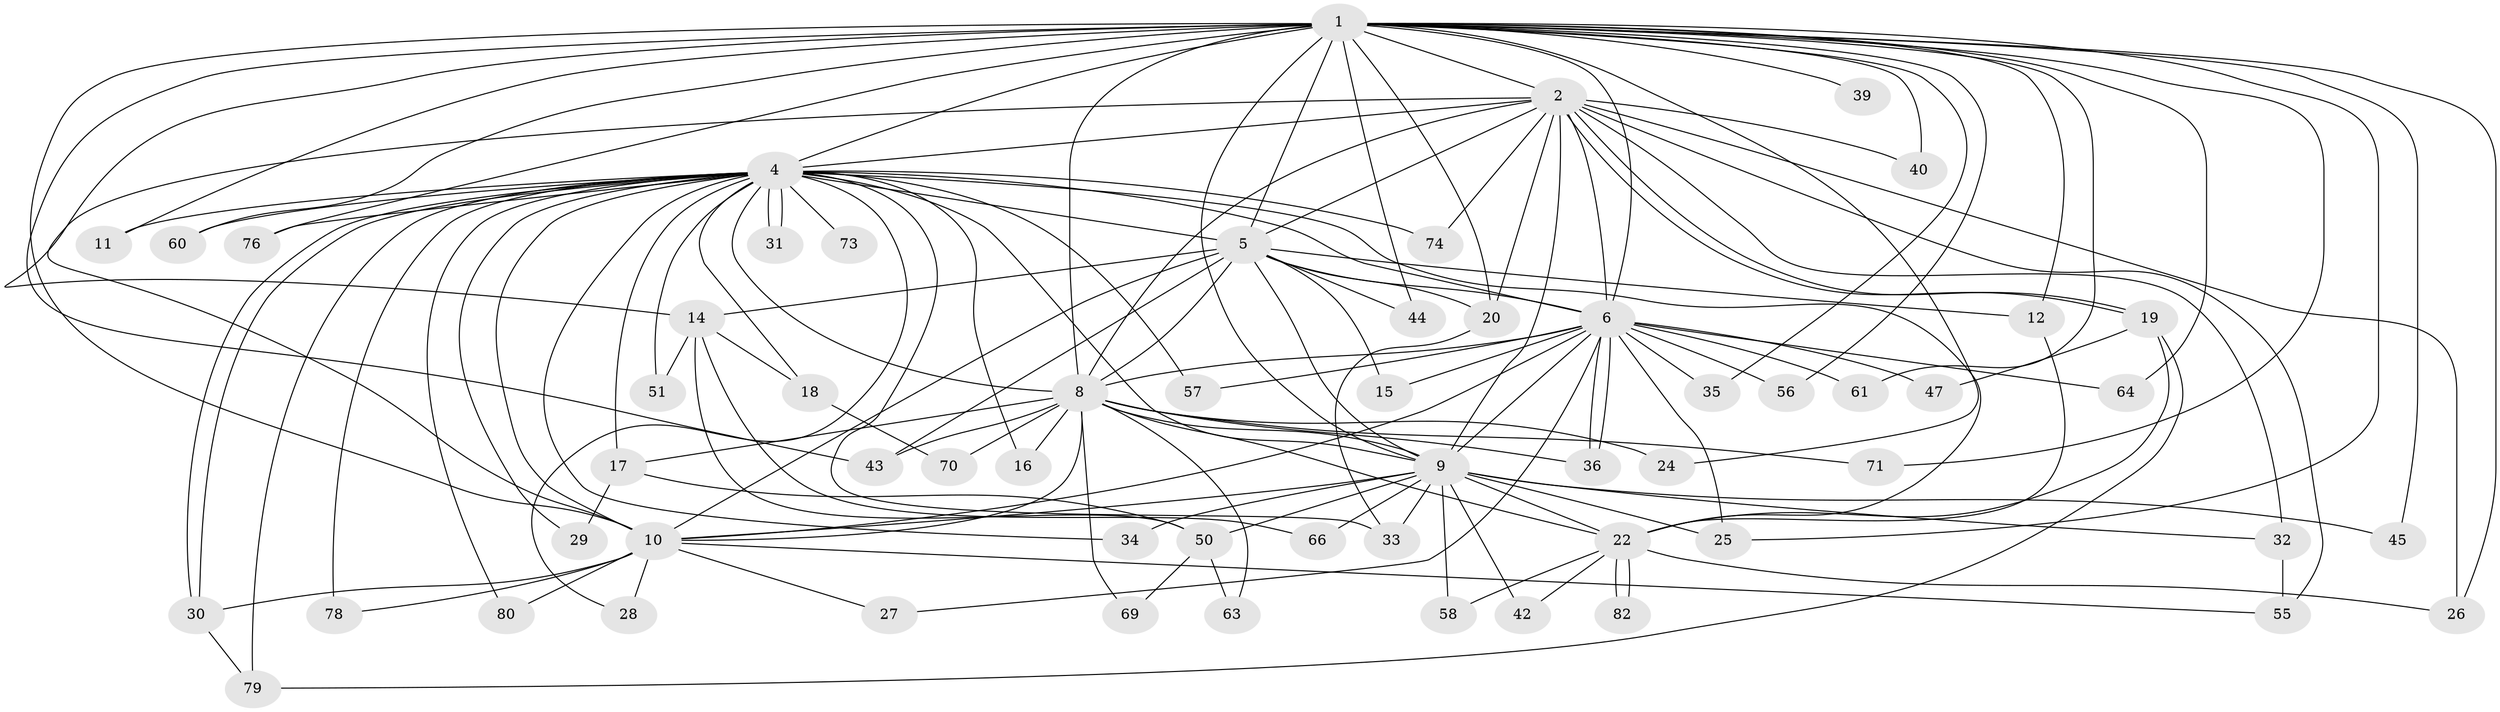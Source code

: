 // Generated by graph-tools (version 1.1) at 2025/23/03/03/25 07:23:44]
// undirected, 59 vertices, 141 edges
graph export_dot {
graph [start="1"]
  node [color=gray90,style=filled];
  1 [super="+3"];
  2 [super="+68"];
  4 [super="+7"];
  5 [super="+52"];
  6 [super="+46"];
  8 [super="+37"];
  9 [super="+23"];
  10 [super="+13"];
  11 [super="+81"];
  12;
  14 [super="+21"];
  15;
  16;
  17;
  18 [super="+62"];
  19 [super="+54"];
  20 [super="+49"];
  22 [super="+65"];
  24;
  25 [super="+67"];
  26 [super="+48"];
  27;
  28;
  29;
  30 [super="+41"];
  31;
  32;
  33 [super="+59"];
  34;
  35;
  36 [super="+38"];
  39;
  40 [super="+72"];
  42 [super="+77"];
  43;
  44;
  45;
  47;
  50 [super="+53"];
  51;
  55 [super="+75"];
  56;
  57;
  58;
  60;
  61;
  63;
  64;
  66;
  69;
  70;
  71;
  73;
  74;
  76;
  78;
  79 [super="+83"];
  80;
  82;
  1 -- 2 [weight=2];
  1 -- 4 [weight=4];
  1 -- 5 [weight=2];
  1 -- 6 [weight=2];
  1 -- 8 [weight=3];
  1 -- 9 [weight=2];
  1 -- 10 [weight=2];
  1 -- 11;
  1 -- 12;
  1 -- 14;
  1 -- 45;
  1 -- 64;
  1 -- 71;
  1 -- 76;
  1 -- 20;
  1 -- 24;
  1 -- 35;
  1 -- 39;
  1 -- 40 [weight=2];
  1 -- 43;
  1 -- 44;
  1 -- 56;
  1 -- 60;
  1 -- 61;
  1 -- 26;
  1 -- 25;
  2 -- 4 [weight=2];
  2 -- 5;
  2 -- 6;
  2 -- 8;
  2 -- 9 [weight=2];
  2 -- 10;
  2 -- 19;
  2 -- 19;
  2 -- 26;
  2 -- 32;
  2 -- 40;
  2 -- 55;
  2 -- 74;
  2 -- 20;
  4 -- 5 [weight=2];
  4 -- 6 [weight=2];
  4 -- 8 [weight=2];
  4 -- 9 [weight=2];
  4 -- 10 [weight=2];
  4 -- 11 [weight=2];
  4 -- 16;
  4 -- 17;
  4 -- 18 [weight=2];
  4 -- 28;
  4 -- 29;
  4 -- 30;
  4 -- 30;
  4 -- 31;
  4 -- 31;
  4 -- 33;
  4 -- 34;
  4 -- 51;
  4 -- 60;
  4 -- 73 [weight=2];
  4 -- 74;
  4 -- 76;
  4 -- 78;
  4 -- 80;
  4 -- 57;
  4 -- 79;
  4 -- 22;
  5 -- 6;
  5 -- 8;
  5 -- 9;
  5 -- 10;
  5 -- 12;
  5 -- 14 [weight=2];
  5 -- 15;
  5 -- 20;
  5 -- 44;
  5 -- 43;
  6 -- 8;
  6 -- 9;
  6 -- 10 [weight=2];
  6 -- 15;
  6 -- 25;
  6 -- 27;
  6 -- 35;
  6 -- 36;
  6 -- 36;
  6 -- 47;
  6 -- 56;
  6 -- 61;
  6 -- 64;
  6 -- 57;
  8 -- 9;
  8 -- 10;
  8 -- 16;
  8 -- 17;
  8 -- 22;
  8 -- 24;
  8 -- 43;
  8 -- 63;
  8 -- 69;
  8 -- 70;
  8 -- 71;
  8 -- 36;
  9 -- 10;
  9 -- 32;
  9 -- 33;
  9 -- 45;
  9 -- 58;
  9 -- 66;
  9 -- 34;
  9 -- 22;
  9 -- 42 [weight=2];
  9 -- 25;
  9 -- 50;
  10 -- 27;
  10 -- 28;
  10 -- 55;
  10 -- 78;
  10 -- 80;
  10 -- 30;
  12 -- 22;
  14 -- 50;
  14 -- 51;
  14 -- 66;
  14 -- 18;
  17 -- 29;
  17 -- 50;
  18 -- 70;
  19 -- 47;
  19 -- 79;
  19 -- 22;
  20 -- 33;
  22 -- 26;
  22 -- 42;
  22 -- 58;
  22 -- 82;
  22 -- 82;
  30 -- 79;
  32 -- 55;
  50 -- 63;
  50 -- 69;
}
